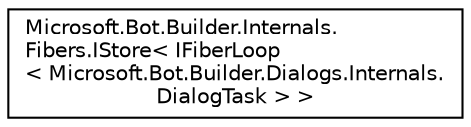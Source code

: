digraph "Graphical Class Hierarchy"
{
  edge [fontname="Helvetica",fontsize="10",labelfontname="Helvetica",labelfontsize="10"];
  node [fontname="Helvetica",fontsize="10",shape=record];
  rankdir="LR";
  Node1 [label="Microsoft.Bot.Builder.Internals.\lFibers.IStore\< IFiberLoop\l\< Microsoft.Bot.Builder.Dialogs.Internals.\lDialogTask \> \>",height=0.2,width=0.4,color="black", fillcolor="white", style="filled",URL="$d2/d33/interface_microsoft_1_1_bot_1_1_builder_1_1_internals_1_1_fibers_1_1_i_store.html"];
}
